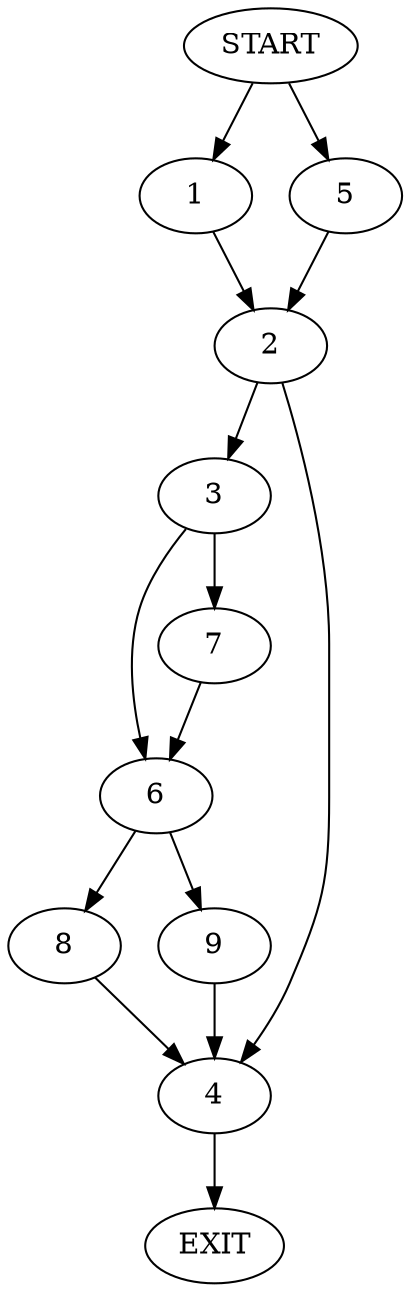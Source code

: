 digraph {
0 [label="START"]
10 [label="EXIT"]
0 -> 1
1 -> 2
2 -> 3
2 -> 4
0 -> 5
5 -> 2
3 -> 6
3 -> 7
4 -> 10
6 -> 8
6 -> 9
7 -> 6
9 -> 4
8 -> 4
}
